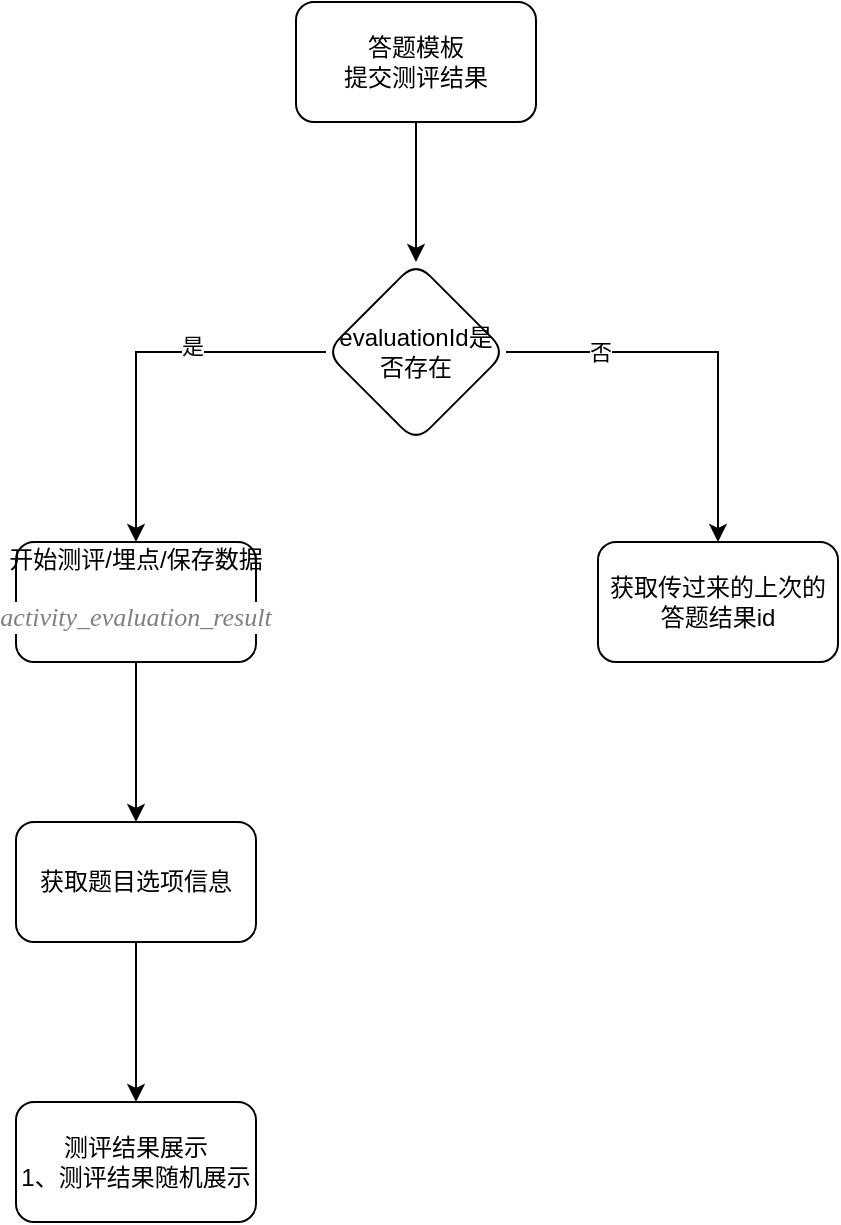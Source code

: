 <mxfile version="17.4.6" type="github">
  <diagram id="mVguKk-3OhKjxPUnQ4Dj" name="Page-1">
    <mxGraphModel dx="1353" dy="356" grid="1" gridSize="10" guides="1" tooltips="1" connect="1" arrows="1" fold="1" page="1" pageScale="1" pageWidth="827" pageHeight="1169" math="0" shadow="0">
      <root>
        <mxCell id="0" />
        <mxCell id="1" parent="0" />
        <mxCell id="-c8BaRbQRZhnvYyYa9HX-3" value="" style="edgeStyle=orthogonalEdgeStyle;rounded=0;orthogonalLoop=1;jettySize=auto;html=1;" edge="1" parent="1" source="-c8BaRbQRZhnvYyYa9HX-1" target="-c8BaRbQRZhnvYyYa9HX-2">
          <mxGeometry relative="1" as="geometry" />
        </mxCell>
        <mxCell id="-c8BaRbQRZhnvYyYa9HX-1" value="答题模板&lt;br&gt;提交测评结果" style="rounded=1;whiteSpace=wrap;html=1;" vertex="1" parent="1">
          <mxGeometry x="120" y="60" width="120" height="60" as="geometry" />
        </mxCell>
        <mxCell id="-c8BaRbQRZhnvYyYa9HX-5" value="" style="edgeStyle=orthogonalEdgeStyle;rounded=0;orthogonalLoop=1;jettySize=auto;html=1;exitX=0;exitY=0.5;exitDx=0;exitDy=0;" edge="1" parent="1" source="-c8BaRbQRZhnvYyYa9HX-2" target="-c8BaRbQRZhnvYyYa9HX-4">
          <mxGeometry relative="1" as="geometry" />
        </mxCell>
        <mxCell id="-c8BaRbQRZhnvYyYa9HX-10" value="是" style="edgeLabel;html=1;align=center;verticalAlign=middle;resizable=0;points=[];" vertex="1" connectable="0" parent="-c8BaRbQRZhnvYyYa9HX-5">
          <mxGeometry x="-0.289" y="-3" relative="1" as="geometry">
            <mxPoint as="offset" />
          </mxGeometry>
        </mxCell>
        <mxCell id="-c8BaRbQRZhnvYyYa9HX-8" value="" style="edgeStyle=orthogonalEdgeStyle;rounded=0;orthogonalLoop=1;jettySize=auto;html=1;" edge="1" parent="1" source="-c8BaRbQRZhnvYyYa9HX-2" target="-c8BaRbQRZhnvYyYa9HX-7">
          <mxGeometry relative="1" as="geometry" />
        </mxCell>
        <mxCell id="-c8BaRbQRZhnvYyYa9HX-9" value="否" style="edgeLabel;html=1;align=center;verticalAlign=middle;resizable=0;points=[];" vertex="1" connectable="0" parent="-c8BaRbQRZhnvYyYa9HX-8">
          <mxGeometry x="-0.537" relative="1" as="geometry">
            <mxPoint as="offset" />
          </mxGeometry>
        </mxCell>
        <mxCell id="-c8BaRbQRZhnvYyYa9HX-2" value="evaluationId是否存在" style="rhombus;whiteSpace=wrap;html=1;rounded=1;" vertex="1" parent="1">
          <mxGeometry x="135" y="190" width="90" height="90" as="geometry" />
        </mxCell>
        <mxCell id="-c8BaRbQRZhnvYyYa9HX-12" value="" style="edgeStyle=orthogonalEdgeStyle;rounded=0;orthogonalLoop=1;jettySize=auto;html=1;" edge="1" parent="1" source="-c8BaRbQRZhnvYyYa9HX-4" target="-c8BaRbQRZhnvYyYa9HX-11">
          <mxGeometry relative="1" as="geometry" />
        </mxCell>
        <mxCell id="-c8BaRbQRZhnvYyYa9HX-4" value="开始测评/埋点/保存数据&lt;br&gt;&lt;pre style=&quot;background-color: rgb(255 , 255 , 255) ; font-family: &amp;#34;jetbrains mono&amp;#34; ; font-size: 9.8pt&quot;&gt;&lt;span style=&quot;color: #808080 ; font-style: italic&quot;&gt;activity_evaluation_result&lt;/span&gt;&lt;/pre&gt;" style="whiteSpace=wrap;html=1;rounded=1;" vertex="1" parent="1">
          <mxGeometry x="-20" y="330" width="120" height="60" as="geometry" />
        </mxCell>
        <mxCell id="-c8BaRbQRZhnvYyYa9HX-7" value="获取传过来的上次的答题结果id" style="whiteSpace=wrap;html=1;rounded=1;" vertex="1" parent="1">
          <mxGeometry x="271" y="330" width="120" height="60" as="geometry" />
        </mxCell>
        <mxCell id="-c8BaRbQRZhnvYyYa9HX-14" value="" style="edgeStyle=orthogonalEdgeStyle;rounded=0;orthogonalLoop=1;jettySize=auto;html=1;" edge="1" parent="1" source="-c8BaRbQRZhnvYyYa9HX-11" target="-c8BaRbQRZhnvYyYa9HX-13">
          <mxGeometry relative="1" as="geometry" />
        </mxCell>
        <mxCell id="-c8BaRbQRZhnvYyYa9HX-11" value="获取题目选项信息" style="whiteSpace=wrap;html=1;rounded=1;" vertex="1" parent="1">
          <mxGeometry x="-20" y="470" width="120" height="60" as="geometry" />
        </mxCell>
        <mxCell id="-c8BaRbQRZhnvYyYa9HX-13" value="测评结果展示&lt;br&gt;1、测评结果随机展示" style="whiteSpace=wrap;html=1;rounded=1;" vertex="1" parent="1">
          <mxGeometry x="-20" y="610" width="120" height="60" as="geometry" />
        </mxCell>
      </root>
    </mxGraphModel>
  </diagram>
</mxfile>
